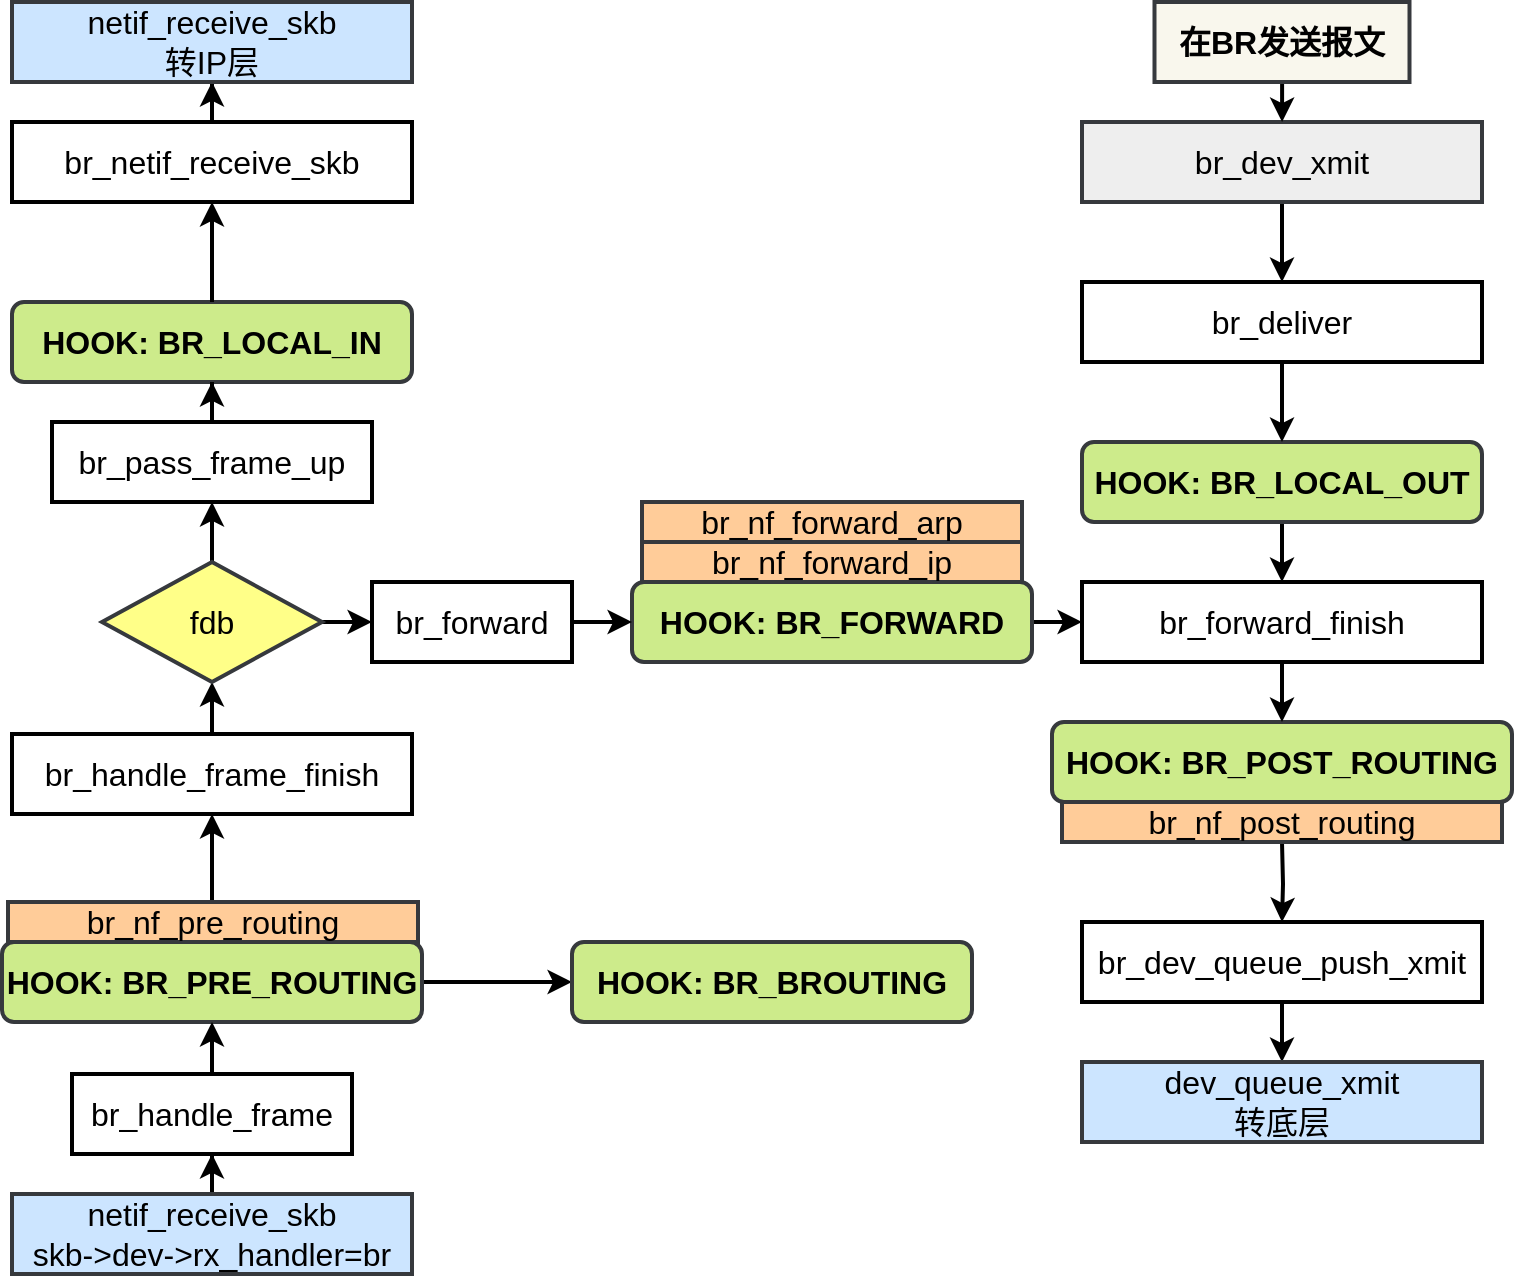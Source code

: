 <mxfile version="15.2.7" type="device"><diagram id="uGQDcHjGulbV1CG3TktD" name="第 1 页"><mxGraphModel dx="1086" dy="830" grid="1" gridSize="10" guides="1" tooltips="1" connect="1" arrows="1" fold="1" page="1" pageScale="1" pageWidth="827" pageHeight="1169" math="0" shadow="0"><root><mxCell id="0"/><mxCell id="1" parent="0"/><mxCell id="qoQeOWy2UF2SXd0XQhtx-1" value="HOOK: BR_LOCAL_IN" style="rounded=1;whiteSpace=wrap;html=1;fontSize=16;fillColor=#cdeb8b;strokeColor=#36393d;strokeWidth=2;fontStyle=1" parent="1" vertex="1"><mxGeometry x="40" y="450" width="200" height="40" as="geometry"/></mxCell><mxCell id="qoQeOWy2UF2SXd0XQhtx-20" style="edgeStyle=orthogonalEdgeStyle;rounded=0;orthogonalLoop=1;jettySize=auto;html=1;exitX=0.5;exitY=1;exitDx=0;exitDy=0;strokeWidth=2;" parent="1" source="qoQeOWy2UF2SXd0XQhtx-2" edge="1"><mxGeometry relative="1" as="geometry"><mxPoint x="675" y="590" as="targetPoint"/></mxGeometry></mxCell><mxCell id="qoQeOWy2UF2SXd0XQhtx-2" value="HOOK: BR_LOCAL_OUT" style="rounded=1;whiteSpace=wrap;html=1;fontSize=16;fillColor=#cdeb8b;strokeColor=#36393d;strokeWidth=2;fontStyle=1" parent="1" vertex="1"><mxGeometry x="575" y="520" width="200" height="40" as="geometry"/></mxCell><mxCell id="qoQeOWy2UF2SXd0XQhtx-37" value="" style="edgeStyle=orthogonalEdgeStyle;rounded=0;orthogonalLoop=1;jettySize=auto;html=1;strokeWidth=2;" parent="1" source="qoQeOWy2UF2SXd0XQhtx-3" target="qoQeOWy2UF2SXd0XQhtx-6" edge="1"><mxGeometry relative="1" as="geometry"/></mxCell><mxCell id="qoQeOWy2UF2SXd0XQhtx-55" value="" style="edgeStyle=orthogonalEdgeStyle;rounded=0;orthogonalLoop=1;jettySize=auto;html=1;strokeWidth=2;" parent="1" source="qoQeOWy2UF2SXd0XQhtx-3" target="qoQeOWy2UF2SXd0XQhtx-11" edge="1"><mxGeometry relative="1" as="geometry"/></mxCell><mxCell id="qoQeOWy2UF2SXd0XQhtx-3" value="HOOK: BR_PRE_ROUTING" style="rounded=1;whiteSpace=wrap;html=1;fontSize=16;fillColor=#cdeb8b;strokeColor=#36393d;strokeWidth=2;fontStyle=1" parent="1" vertex="1"><mxGeometry x="35" y="770" width="210" height="40" as="geometry"/></mxCell><mxCell id="qoQeOWy2UF2SXd0XQhtx-39" value="" style="edgeStyle=orthogonalEdgeStyle;rounded=0;orthogonalLoop=1;jettySize=auto;html=1;strokeWidth=2;" parent="1" source="qoQeOWy2UF2SXd0XQhtx-4" target="qoQeOWy2UF2SXd0XQhtx-14" edge="1"><mxGeometry relative="1" as="geometry"/></mxCell><mxCell id="qoQeOWy2UF2SXd0XQhtx-4" value="HOOK: BR_FORWARD" style="rounded=1;whiteSpace=wrap;html=1;fontSize=16;fillColor=#cdeb8b;strokeColor=#36393d;strokeWidth=2;fontStyle=1" parent="1" vertex="1"><mxGeometry x="350" y="590" width="200" height="40" as="geometry"/></mxCell><mxCell id="qoQeOWy2UF2SXd0XQhtx-27" style="edgeStyle=orthogonalEdgeStyle;rounded=0;orthogonalLoop=1;jettySize=auto;html=1;exitX=0.5;exitY=1;exitDx=0;exitDy=0;entryX=0.5;entryY=0;entryDx=0;entryDy=0;strokeWidth=2;" parent="1" target="qoQeOWy2UF2SXd0XQhtx-16" edge="1"><mxGeometry relative="1" as="geometry"><mxPoint x="675" y="720" as="sourcePoint"/><mxPoint x="685" y="780" as="targetPoint"/></mxGeometry></mxCell><mxCell id="qoQeOWy2UF2SXd0XQhtx-5" value="HOOK: BR_POST_ROUTING" style="rounded=1;whiteSpace=wrap;html=1;fontSize=16;fillColor=#cdeb8b;strokeColor=#36393d;strokeWidth=2;fontStyle=1" parent="1" vertex="1"><mxGeometry x="560" y="660" width="230" height="40" as="geometry"/></mxCell><mxCell id="qoQeOWy2UF2SXd0XQhtx-6" value="HOOK: BR_BROUTING" style="rounded=1;whiteSpace=wrap;html=1;fontSize=16;fillColor=#cdeb8b;strokeColor=#36393d;strokeWidth=2;fontStyle=1" parent="1" vertex="1"><mxGeometry x="320" y="770" width="200" height="40" as="geometry"/></mxCell><mxCell id="qoQeOWy2UF2SXd0XQhtx-30" value="" style="edgeStyle=orthogonalEdgeStyle;rounded=0;orthogonalLoop=1;jettySize=auto;html=1;strokeWidth=2;" parent="1" source="qoQeOWy2UF2SXd0XQhtx-10" target="qoQeOWy2UF2SXd0XQhtx-3" edge="1"><mxGeometry relative="1" as="geometry"/></mxCell><mxCell id="qoQeOWy2UF2SXd0XQhtx-10" value="&lt;font style=&quot;font-size: 16px&quot;&gt;br_handle_frame&lt;/font&gt;" style="rounded=0;whiteSpace=wrap;html=1;strokeWidth=2;" parent="1" vertex="1"><mxGeometry x="70" y="836" width="140" height="40" as="geometry"/></mxCell><mxCell id="qoQeOWy2UF2SXd0XQhtx-43" value="" style="edgeStyle=orthogonalEdgeStyle;rounded=0;orthogonalLoop=1;jettySize=auto;html=1;strokeWidth=2;" parent="1" source="qoQeOWy2UF2SXd0XQhtx-11" edge="1"><mxGeometry relative="1" as="geometry"><mxPoint x="140" y="640" as="targetPoint"/></mxGeometry></mxCell><mxCell id="qoQeOWy2UF2SXd0XQhtx-11" value="&lt;font style=&quot;font-size: 16px&quot;&gt;br_handle_frame_finish&lt;/font&gt;" style="rounded=0;whiteSpace=wrap;html=1;strokeWidth=2;" parent="1" vertex="1"><mxGeometry x="40" y="666" width="200" height="40" as="geometry"/></mxCell><mxCell id="qoQeOWy2UF2SXd0XQhtx-21" style="edgeStyle=orthogonalEdgeStyle;rounded=0;orthogonalLoop=1;jettySize=auto;html=1;exitX=1;exitY=0.5;exitDx=0;exitDy=0;strokeWidth=2;" parent="1" source="qoQeOWy2UF2SXd0XQhtx-12" target="qoQeOWy2UF2SXd0XQhtx-4" edge="1"><mxGeometry relative="1" as="geometry"/></mxCell><mxCell id="qoQeOWy2UF2SXd0XQhtx-12" value="&lt;span style=&quot;font-size: 16px&quot;&gt;br_forward&lt;br&gt;&lt;/span&gt;" style="rounded=0;whiteSpace=wrap;html=1;strokeWidth=2;" parent="1" vertex="1"><mxGeometry x="220" y="590" width="100" height="40" as="geometry"/></mxCell><mxCell id="qoQeOWy2UF2SXd0XQhtx-35" value="" style="edgeStyle=orthogonalEdgeStyle;rounded=0;orthogonalLoop=1;jettySize=auto;html=1;strokeWidth=2;" parent="1" source="qoQeOWy2UF2SXd0XQhtx-13" target="qoQeOWy2UF2SXd0XQhtx-1" edge="1"><mxGeometry relative="1" as="geometry"/></mxCell><mxCell id="qoQeOWy2UF2SXd0XQhtx-13" value="&lt;span style=&quot;font-size: 16px&quot;&gt;br_pass_frame_up&lt;/span&gt;" style="rounded=0;whiteSpace=wrap;html=1;strokeWidth=2;" parent="1" vertex="1"><mxGeometry x="60" y="510" width="160" height="40" as="geometry"/></mxCell><mxCell id="qoQeOWy2UF2SXd0XQhtx-26" style="edgeStyle=orthogonalEdgeStyle;rounded=0;orthogonalLoop=1;jettySize=auto;html=1;exitX=0.5;exitY=1;exitDx=0;exitDy=0;strokeWidth=2;" parent="1" source="qoQeOWy2UF2SXd0XQhtx-14" target="qoQeOWy2UF2SXd0XQhtx-5" edge="1"><mxGeometry relative="1" as="geometry"/></mxCell><mxCell id="qoQeOWy2UF2SXd0XQhtx-14" value="&lt;span style=&quot;font-size: 16px&quot;&gt;br_forward_finish&lt;br&gt;&lt;/span&gt;" style="rounded=0;whiteSpace=wrap;html=1;strokeWidth=2;" parent="1" vertex="1"><mxGeometry x="575" y="590" width="200" height="40" as="geometry"/></mxCell><mxCell id="qoQeOWy2UF2SXd0XQhtx-41" value="" style="edgeStyle=orthogonalEdgeStyle;rounded=0;orthogonalLoop=1;jettySize=auto;html=1;strokeWidth=2;" parent="1" source="qoQeOWy2UF2SXd0XQhtx-15" target="qoQeOWy2UF2SXd0XQhtx-40" edge="1"><mxGeometry relative="1" as="geometry"/></mxCell><mxCell id="qoQeOWy2UF2SXd0XQhtx-15" value="&lt;span style=&quot;font-size: 16px&quot;&gt;br_netif_receive_skb&lt;/span&gt;" style="rounded=0;whiteSpace=wrap;html=1;strokeWidth=2;" parent="1" vertex="1"><mxGeometry x="40" y="360" width="200" height="40" as="geometry"/></mxCell><mxCell id="qoQeOWy2UF2SXd0XQhtx-28" value="" style="edgeStyle=orthogonalEdgeStyle;rounded=0;orthogonalLoop=1;jettySize=auto;html=1;strokeWidth=2;" parent="1" source="qoQeOWy2UF2SXd0XQhtx-16" target="qoQeOWy2UF2SXd0XQhtx-17" edge="1"><mxGeometry relative="1" as="geometry"/></mxCell><mxCell id="qoQeOWy2UF2SXd0XQhtx-16" value="&lt;span style=&quot;font-size: 16px&quot;&gt;br_dev_queue_push_xmit&lt;/span&gt;" style="rounded=0;whiteSpace=wrap;html=1;strokeWidth=2;" parent="1" vertex="1"><mxGeometry x="575" y="760" width="200" height="40" as="geometry"/></mxCell><mxCell id="qoQeOWy2UF2SXd0XQhtx-17" value="&lt;span style=&quot;font-size: 16px&quot;&gt;dev_queue_xmit&lt;br&gt;转底层&lt;br&gt;&lt;/span&gt;" style="rounded=0;whiteSpace=wrap;html=1;fillColor=#cce5ff;strokeColor=#36393d;strokeWidth=2;" parent="1" vertex="1"><mxGeometry x="575" y="830" width="200" height="40" as="geometry"/></mxCell><mxCell id="qoQeOWy2UF2SXd0XQhtx-22" style="edgeStyle=orthogonalEdgeStyle;rounded=0;orthogonalLoop=1;jettySize=auto;html=1;strokeWidth=2;" parent="1" source="qoQeOWy2UF2SXd0XQhtx-18" target="qoQeOWy2UF2SXd0XQhtx-19" edge="1"><mxGeometry relative="1" as="geometry"/></mxCell><mxCell id="qoQeOWy2UF2SXd0XQhtx-18" value="&lt;span style=&quot;font-size: 16px&quot;&gt;br_dev_xmit&lt;/span&gt;" style="rounded=0;whiteSpace=wrap;html=1;fillColor=#eeeeee;strokeColor=#36393d;strokeWidth=2;" parent="1" vertex="1"><mxGeometry x="575" y="360" width="200" height="40" as="geometry"/></mxCell><mxCell id="qoQeOWy2UF2SXd0XQhtx-24" style="edgeStyle=orthogonalEdgeStyle;rounded=0;orthogonalLoop=1;jettySize=auto;html=1;exitX=0.5;exitY=1;exitDx=0;exitDy=0;strokeWidth=2;" parent="1" source="qoQeOWy2UF2SXd0XQhtx-19" target="qoQeOWy2UF2SXd0XQhtx-2" edge="1"><mxGeometry relative="1" as="geometry"/></mxCell><mxCell id="qoQeOWy2UF2SXd0XQhtx-19" value="&lt;span style=&quot;font-size: 16px&quot;&gt;br_deliver&lt;/span&gt;" style="rounded=0;whiteSpace=wrap;html=1;strokeWidth=2;" parent="1" vertex="1"><mxGeometry x="575" y="440" width="200" height="40" as="geometry"/></mxCell><mxCell id="qoQeOWy2UF2SXd0XQhtx-34" value="" style="edgeStyle=orthogonalEdgeStyle;rounded=0;orthogonalLoop=1;jettySize=auto;html=1;strokeWidth=2;" parent="1" source="qoQeOWy2UF2SXd0XQhtx-32" target="qoQeOWy2UF2SXd0XQhtx-13" edge="1"><mxGeometry relative="1" as="geometry"/></mxCell><mxCell id="qoQeOWy2UF2SXd0XQhtx-38" value="" style="edgeStyle=orthogonalEdgeStyle;rounded=0;orthogonalLoop=1;jettySize=auto;html=1;strokeWidth=2;" parent="1" source="qoQeOWy2UF2SXd0XQhtx-32" target="qoQeOWy2UF2SXd0XQhtx-12" edge="1"><mxGeometry relative="1" as="geometry"/></mxCell><mxCell id="qoQeOWy2UF2SXd0XQhtx-32" value="&lt;font style=&quot;font-size: 16px&quot;&gt;fdb&lt;/font&gt;" style="rhombus;whiteSpace=wrap;html=1;strokeWidth=2;fillColor=#ffff88;strokeColor=#36393d;" parent="1" vertex="1"><mxGeometry x="85" y="580" width="110" height="60" as="geometry"/></mxCell><mxCell id="qoQeOWy2UF2SXd0XQhtx-40" value="&lt;span style=&quot;font-size: 16px&quot;&gt;netif_receive_skb&lt;br&gt;转IP层&lt;br&gt;&lt;/span&gt;" style="rounded=0;whiteSpace=wrap;html=1;fillColor=#cce5ff;strokeColor=#36393d;strokeWidth=2;" parent="1" vertex="1"><mxGeometry x="40" y="300" width="200" height="40" as="geometry"/></mxCell><mxCell id="qoQeOWy2UF2SXd0XQhtx-45" value="" style="edgeStyle=orthogonalEdgeStyle;rounded=0;orthogonalLoop=1;jettySize=auto;html=1;strokeWidth=2;" parent="1" source="qoQeOWy2UF2SXd0XQhtx-44" target="qoQeOWy2UF2SXd0XQhtx-10" edge="1"><mxGeometry relative="1" as="geometry"/></mxCell><mxCell id="qoQeOWy2UF2SXd0XQhtx-44" value="&lt;span style=&quot;font-size: 16px&quot;&gt;netif_receive_skb&lt;/span&gt;&lt;br&gt;&lt;span style=&quot;font-size: 16px&quot;&gt;skb-&amp;gt;dev-&amp;gt;rx_handler=br&lt;/span&gt;" style="rounded=0;whiteSpace=wrap;html=1;fillColor=#cce5ff;strokeColor=#36393d;strokeWidth=2;" parent="1" vertex="1"><mxGeometry x="40" y="896" width="200" height="40" as="geometry"/></mxCell><mxCell id="qoQeOWy2UF2SXd0XQhtx-48" value="" style="edgeStyle=orthogonalEdgeStyle;rounded=0;orthogonalLoop=1;jettySize=auto;html=1;strokeWidth=2;" parent="1" source="qoQeOWy2UF2SXd0XQhtx-46" edge="1"><mxGeometry relative="1" as="geometry"><mxPoint x="675" y="360" as="targetPoint"/></mxGeometry></mxCell><mxCell id="qoQeOWy2UF2SXd0XQhtx-46" value="&lt;span style=&quot;font-size: 16px&quot;&gt;在BR发送报文&lt;/span&gt;" style="rounded=0;whiteSpace=wrap;html=1;fillColor=#f9f7ed;strokeColor=#36393d;strokeWidth=2;fontStyle=1" parent="1" vertex="1"><mxGeometry x="611.25" y="300" width="127.5" height="40" as="geometry"/></mxCell><mxCell id="qoQeOWy2UF2SXd0XQhtx-50" value="" style="edgeStyle=orthogonalEdgeStyle;rounded=0;orthogonalLoop=1;jettySize=auto;html=1;strokeWidth=2;exitX=0.5;exitY=0;exitDx=0;exitDy=0;" parent="1" source="qoQeOWy2UF2SXd0XQhtx-1" edge="1"><mxGeometry relative="1" as="geometry"><mxPoint x="140" y="430" as="sourcePoint"/><mxPoint x="140" y="400" as="targetPoint"/></mxGeometry></mxCell><mxCell id="qoQeOWy2UF2SXd0XQhtx-51" value="&lt;span style=&quot;font-size: 16px&quot;&gt;br_nf_pre_routing&lt;/span&gt;" style="rounded=0;whiteSpace=wrap;html=1;strokeWidth=2;fillColor=#ffcc99;strokeColor=#36393d;" parent="1" vertex="1"><mxGeometry x="38" y="750" width="205" height="20" as="geometry"/></mxCell><mxCell id="qoQeOWy2UF2SXd0XQhtx-52" value="&lt;span style=&quot;font-size: 16px&quot;&gt;br_nf_forward_ip&lt;/span&gt;" style="rounded=0;whiteSpace=wrap;html=1;strokeWidth=2;fillColor=#ffcc99;strokeColor=#36393d;" parent="1" vertex="1"><mxGeometry x="355" y="570" width="190" height="20" as="geometry"/></mxCell><mxCell id="qoQeOWy2UF2SXd0XQhtx-53" value="&lt;span style=&quot;font-size: 16px&quot;&gt;br_nf_forward_arp&lt;/span&gt;" style="rounded=0;whiteSpace=wrap;html=1;strokeWidth=2;fillColor=#ffcc99;strokeColor=#36393d;" parent="1" vertex="1"><mxGeometry x="355" y="550" width="190" height="20" as="geometry"/></mxCell><mxCell id="qoQeOWy2UF2SXd0XQhtx-54" value="&lt;span style=&quot;font-size: 16px&quot;&gt;br_nf_post_routing&lt;/span&gt;" style="rounded=0;whiteSpace=wrap;html=1;strokeWidth=2;fillColor=#ffcc99;strokeColor=#36393d;" parent="1" vertex="1"><mxGeometry x="565" y="700" width="220" height="20" as="geometry"/></mxCell></root></mxGraphModel></diagram></mxfile>